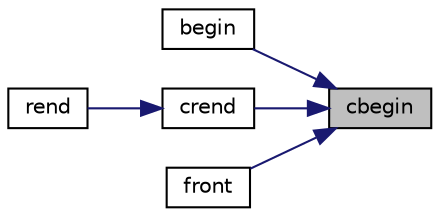 digraph "cbegin"
{
 // LATEX_PDF_SIZE
  edge [fontname="Helvetica",fontsize="10",labelfontname="Helvetica",labelfontsize="10"];
  node [fontname="Helvetica",fontsize="10",shape=record];
  rankdir="RL";
  Node1 [label="cbegin",height=0.2,width=0.4,color="black", fillcolor="grey75", style="filled", fontcolor="black",tooltip="returns a const iterator to the first element"];
  Node1 -> Node2 [dir="back",color="midnightblue",fontsize="10",style="solid",fontname="Helvetica"];
  Node2 [label="begin",height=0.2,width=0.4,color="black", fillcolor="white", style="filled",URL="$classnlohmann_1_1basic__json.html#a1ca1fc2c9fc3e169d5d0decfd1e54221",tooltip="returns a const iterator to the first element"];
  Node1 -> Node3 [dir="back",color="midnightblue",fontsize="10",style="solid",fontname="Helvetica"];
  Node3 [label="crend",height=0.2,width=0.4,color="black", fillcolor="white", style="filled",URL="$classnlohmann_1_1basic__json.html#acbe115c4709d004c9899ef5855f96288",tooltip="returns a const reverse iterator to one before the first"];
  Node3 -> Node4 [dir="back",color="midnightblue",fontsize="10",style="solid",fontname="Helvetica"];
  Node4 [label="rend",height=0.2,width=0.4,color="black", fillcolor="white", style="filled",URL="$classnlohmann_1_1basic__json.html#ac5bfd48090cb59d7dd635954831415df",tooltip="returns a const reverse iterator to one before the first"];
  Node1 -> Node5 [dir="back",color="midnightblue",fontsize="10",style="solid",fontname="Helvetica"];
  Node5 [label="front",height=0.2,width=0.4,color="black", fillcolor="white", style="filled",URL="$classnlohmann_1_1basic__json.html#a0ae6b4f9719202f7ddb334c16fb03d80",tooltip="access the first element"];
}
